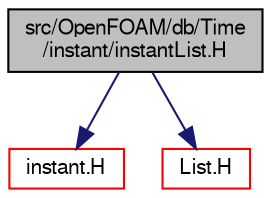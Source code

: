 digraph "src/OpenFOAM/db/Time/instant/instantList.H"
{
  bgcolor="transparent";
  edge [fontname="FreeSans",fontsize="10",labelfontname="FreeSans",labelfontsize="10"];
  node [fontname="FreeSans",fontsize="10",shape=record];
  Node0 [label="src/OpenFOAM/db/Time\l/instant/instantList.H",height=0.2,width=0.4,color="black", fillcolor="grey75", style="filled", fontcolor="black"];
  Node0 -> Node1 [color="midnightblue",fontsize="10",style="solid",fontname="FreeSans"];
  Node1 [label="instant.H",height=0.2,width=0.4,color="red",URL="$a09296.html"];
  Node0 -> Node25 [color="midnightblue",fontsize="10",style="solid",fontname="FreeSans"];
  Node25 [label="List.H",height=0.2,width=0.4,color="red",URL="$a08666.html"];
}
